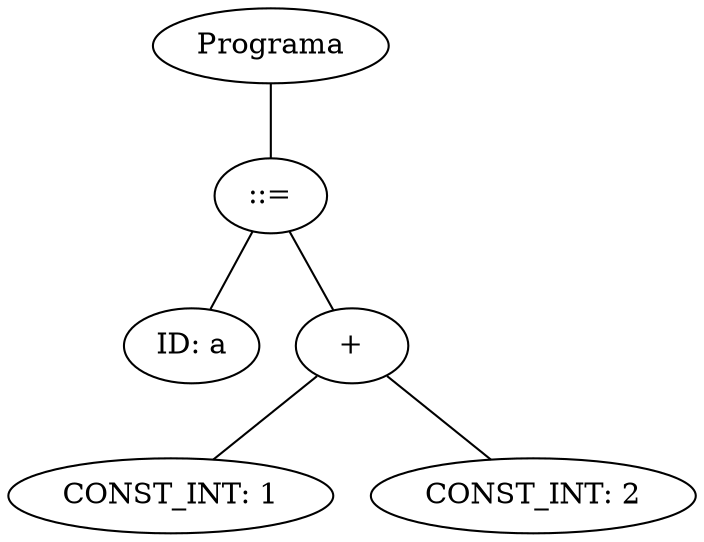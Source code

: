 graph G {nodo_1839230453 [label="Programa"]
nodo_1896291322 [label="::="]
nodo_1839230453 -- nodo_1896291322
nodo_460206353 [label="ID: a"]
nodo_1896291322 -- nodo_460206353
nodo_674781052 [label="+"]
nodo_1896291322 -- nodo_674781052
nodo_641187765 [label="CONST_INT: 1"]
nodo_674781052 -- nodo_641187765
nodo_1209446723 [label="CONST_INT: 2"]
nodo_674781052 -- nodo_1209446723
}

